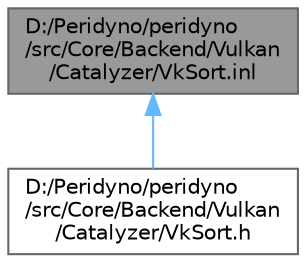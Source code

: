 digraph "D:/Peridyno/peridyno/src/Core/Backend/Vulkan/Catalyzer/VkSort.inl"
{
 // LATEX_PDF_SIZE
  bgcolor="transparent";
  edge [fontname=Helvetica,fontsize=10,labelfontname=Helvetica,labelfontsize=10];
  node [fontname=Helvetica,fontsize=10,shape=box,height=0.2,width=0.4];
  Node1 [id="Node000001",label="D:/Peridyno/peridyno\l/src/Core/Backend/Vulkan\l/Catalyzer/VkSort.inl",height=0.2,width=0.4,color="gray40", fillcolor="grey60", style="filled", fontcolor="black",tooltip=" "];
  Node1 -> Node2 [id="edge1_Node000001_Node000002",dir="back",color="steelblue1",style="solid",tooltip=" "];
  Node2 [id="Node000002",label="D:/Peridyno/peridyno\l/src/Core/Backend/Vulkan\l/Catalyzer/VkSort.h",height=0.2,width=0.4,color="grey40", fillcolor="white", style="filled",URL="$_vk_sort_8h.html",tooltip=" "];
}

